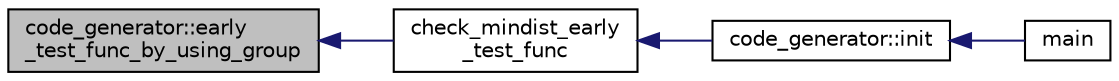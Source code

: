 digraph "code_generator::early_test_func_by_using_group"
{
  edge [fontname="Helvetica",fontsize="10",labelfontname="Helvetica",labelfontsize="10"];
  node [fontname="Helvetica",fontsize="10",shape=record];
  rankdir="LR";
  Node64 [label="code_generator::early\l_test_func_by_using_group",height=0.2,width=0.4,color="black", fillcolor="grey75", style="filled", fontcolor="black"];
  Node64 -> Node65 [dir="back",color="midnightblue",fontsize="10",style="solid",fontname="Helvetica"];
  Node65 [label="check_mindist_early\l_test_func",height=0.2,width=0.4,color="black", fillcolor="white", style="filled",URL="$d2/d11/codes_8h.html#a17bf777333c5e6dcb107d8de7ceffe5d"];
  Node65 -> Node66 [dir="back",color="midnightblue",fontsize="10",style="solid",fontname="Helvetica"];
  Node66 [label="code_generator::init",height=0.2,width=0.4,color="black", fillcolor="white", style="filled",URL="$db/d37/classcode__generator.html#acfaa1e8badf6f30255203f499b130af8"];
  Node66 -> Node67 [dir="back",color="midnightblue",fontsize="10",style="solid",fontname="Helvetica"];
  Node67 [label="main",height=0.2,width=0.4,color="black", fillcolor="white", style="filled",URL="$d4/d4f/codes_8_c.html#a217dbf8b442f20279ea00b898af96f52"];
}
